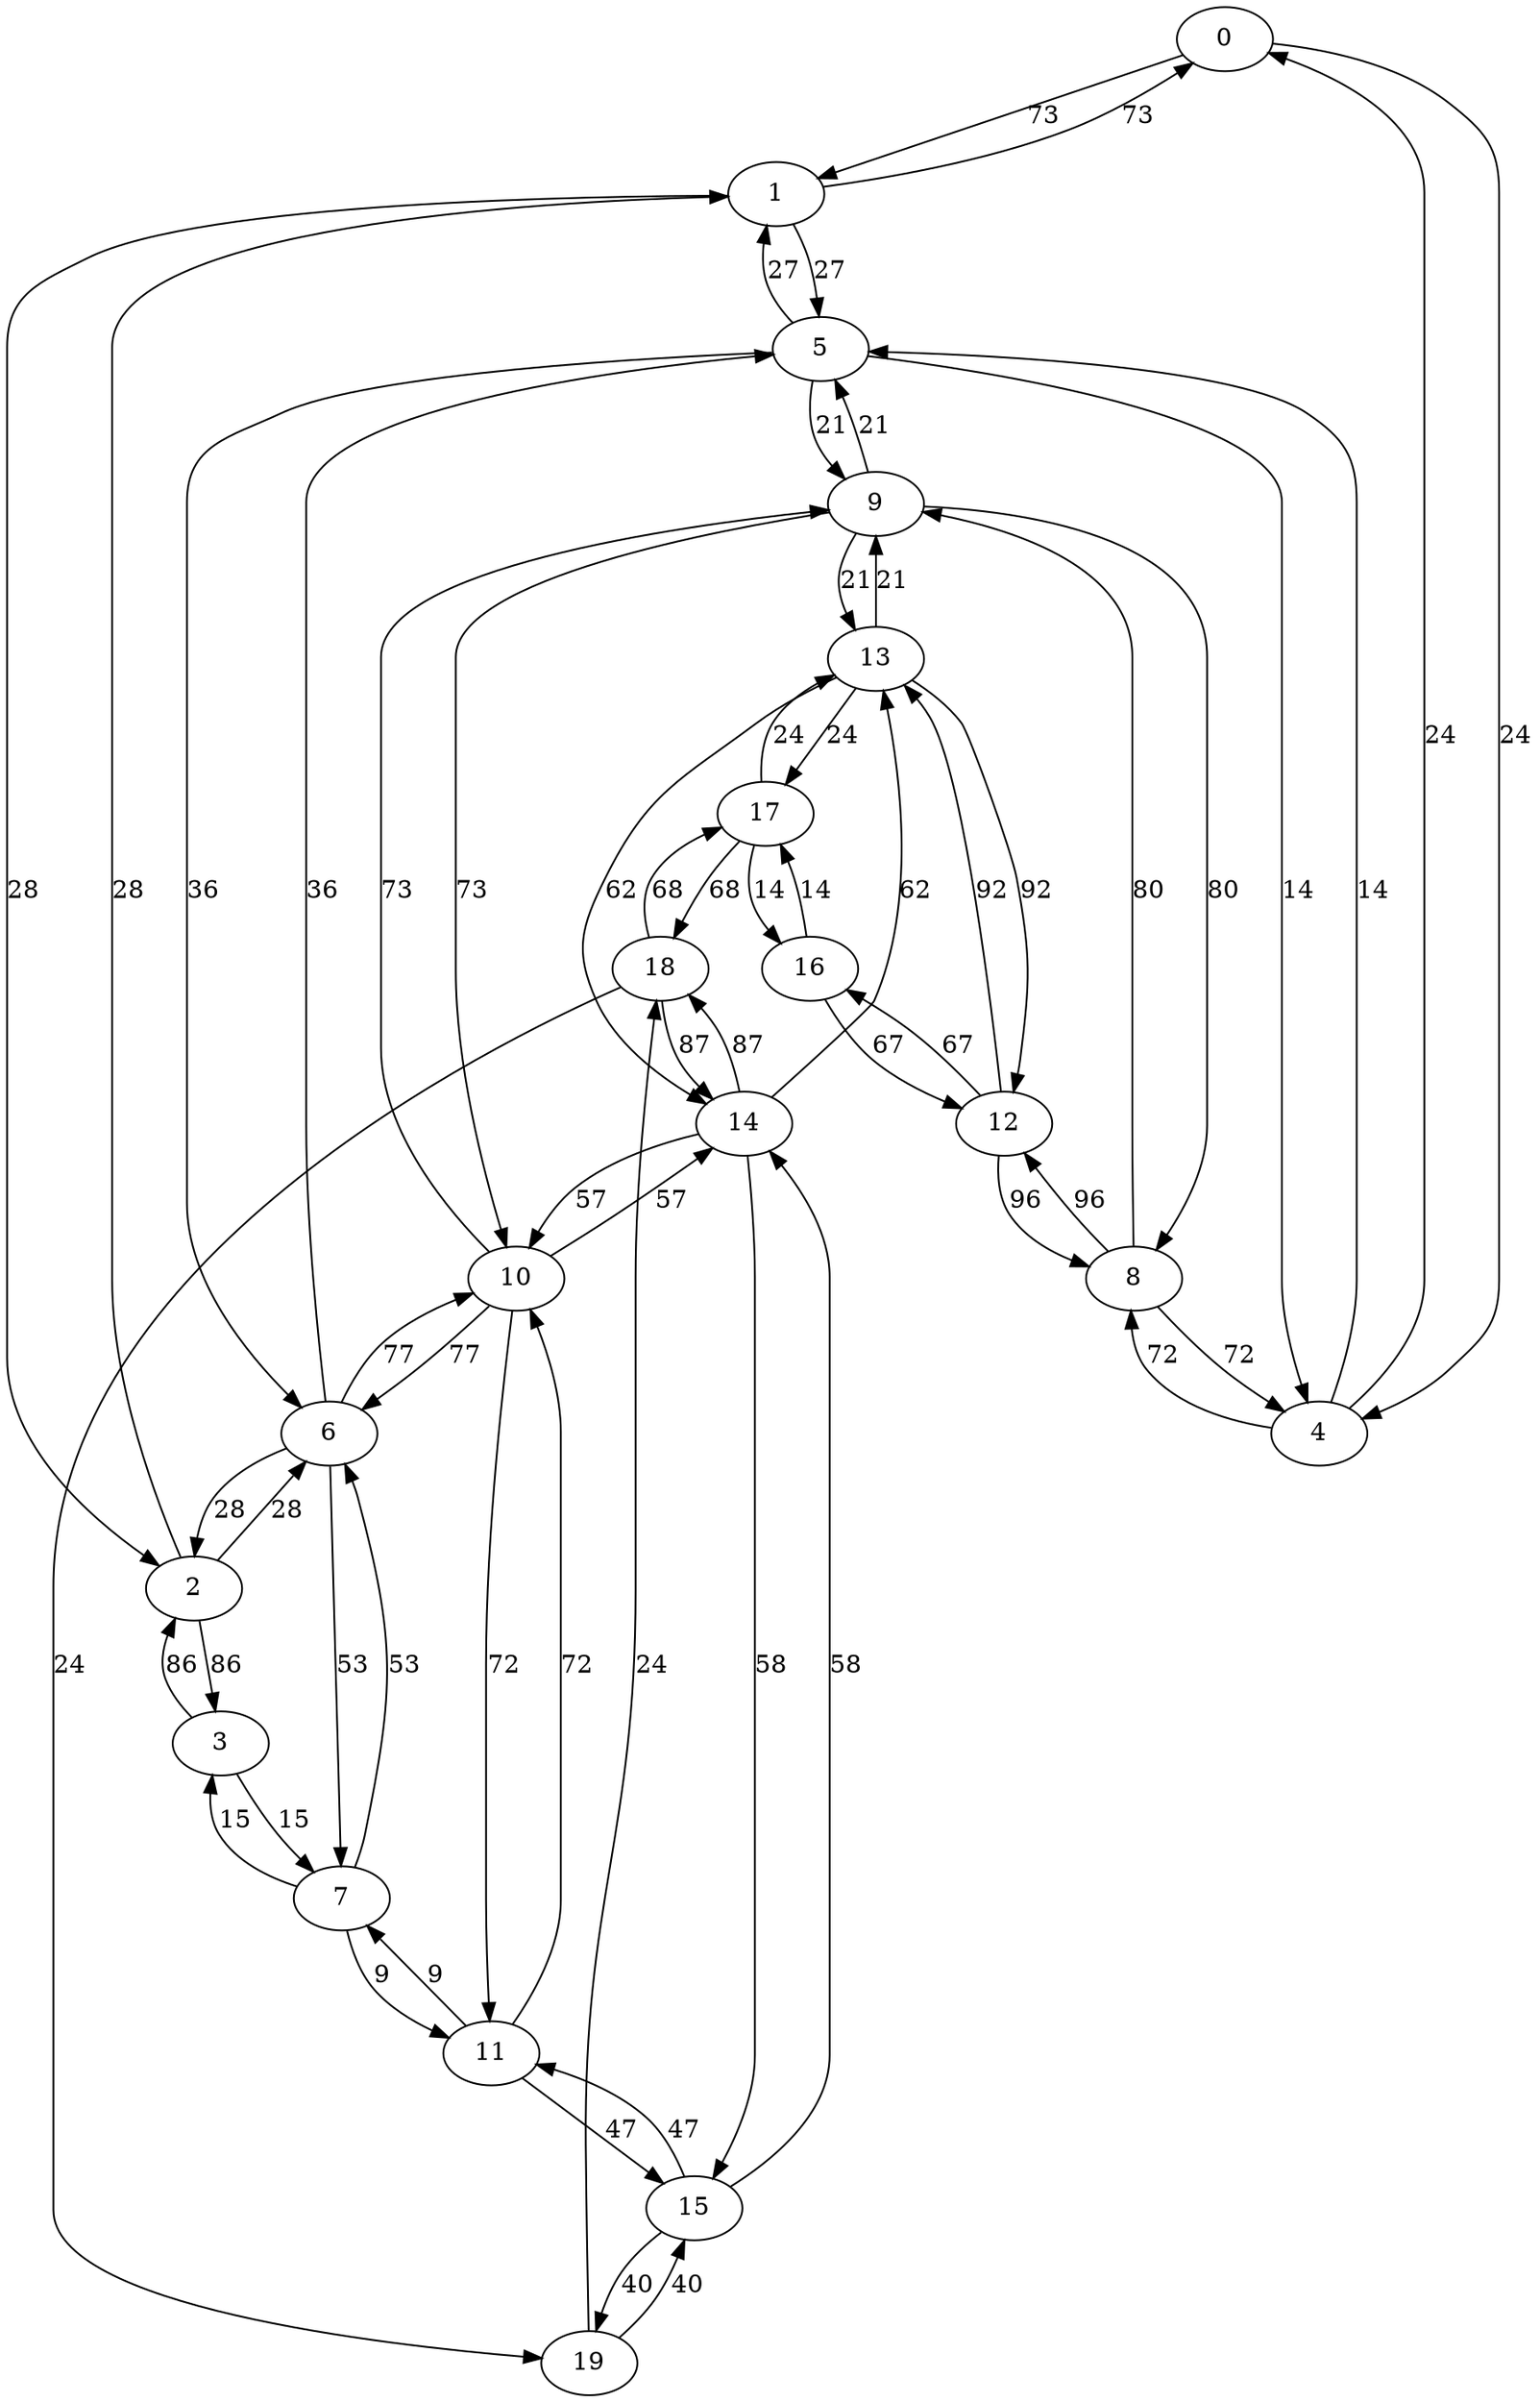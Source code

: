digraph Grid20 {
0;1;4;2;5;3;6;7;8;9;10;11;12;13;14;15;16;17;18;19;0 -> 1 [label = 73];
1 -> 0 [label = 73];
0 -> 4 [label = 24];
4 -> 0 [label = 24];
1 -> 2 [label = 28];
2 -> 1 [label = 28];
1 -> 5 [label = 27];
5 -> 1 [label = 27];
2 -> 3 [label = 86];
3 -> 2 [label = 86];
2 -> 6 [label = 28];
6 -> 2 [label = 28];
3 -> 7 [label = 15];
7 -> 3 [label = 15];
4 -> 5 [label = 14];
5 -> 4 [label = 14];
4 -> 8 [label = 72];
8 -> 4 [label = 72];
5 -> 6 [label = 36];
6 -> 5 [label = 36];
5 -> 9 [label = 21];
9 -> 5 [label = 21];
6 -> 7 [label = 53];
7 -> 6 [label = 53];
6 -> 10 [label = 77];
10 -> 6 [label = 77];
7 -> 11 [label = 9];
11 -> 7 [label = 9];
8 -> 9 [label = 80];
9 -> 8 [label = 80];
8 -> 12 [label = 96];
12 -> 8 [label = 96];
9 -> 10 [label = 73];
10 -> 9 [label = 73];
9 -> 13 [label = 21];
13 -> 9 [label = 21];
10 -> 11 [label = 72];
11 -> 10 [label = 72];
10 -> 14 [label = 57];
14 -> 10 [label = 57];
11 -> 15 [label = 47];
15 -> 11 [label = 47];
12 -> 13 [label = 92];
13 -> 12 [label = 92];
12 -> 16 [label = 67];
16 -> 12 [label = 67];
13 -> 14 [label = 62];
14 -> 13 [label = 62];
13 -> 17 [label = 24];
17 -> 13 [label = 24];
14 -> 15 [label = 58];
15 -> 14 [label = 58];
14 -> 18 [label = 87];
18 -> 14 [label = 87];
15 -> 19 [label = 40];
19 -> 15 [label = 40];
16 -> 17 [label = 14];
17 -> 16 [label = 14];
17 -> 18 [label = 68];
18 -> 17 [label = 68];
18 -> 19 [label = 24];
19 -> 18 [label = 24];
}
